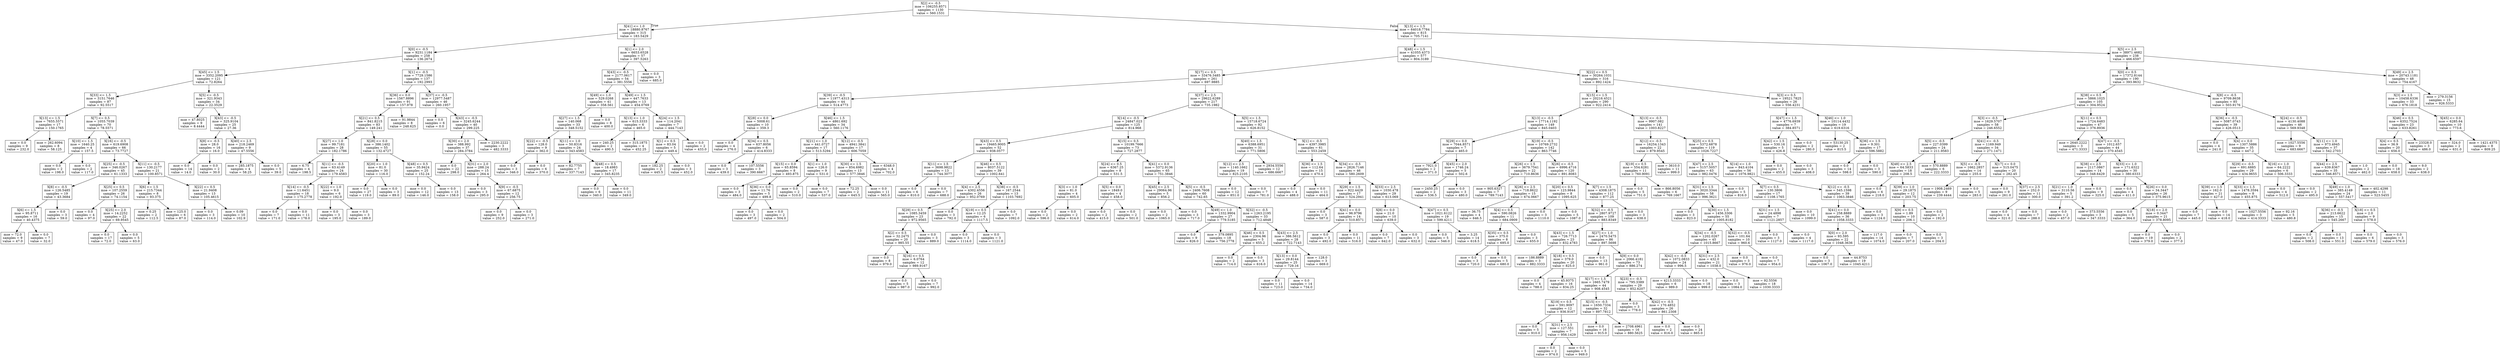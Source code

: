 digraph Tree {
node [shape=box] ;
0 [label="X[2] <= -0.5\nmse = 106255.8571\nsamples = 1130\nvalue = 560.1531"] ;
1 [label="X[41] <= 1.0\nmse = 18880.8767\nsamples = 315\nvalue = 183.5429"] ;
0 -> 1 [labeldistance=2.5, labelangle=45, headlabel="True"] ;
2 [label="X[0] <= -0.5\nmse = 9231.1184\nsamples = 258\nvalue = 136.2674"] ;
1 -> 2 ;
3 [label="X[45] <= 1.5\nmse = 3352.2095\nsamples = 121\nvalue = 72.8264"] ;
2 -> 3 ;
4 [label="X[33] <= 1.5\nmse = 3151.7646\nsamples = 87\nvalue = 92.5517"] ;
3 -> 4 ;
5 [label="X[13] <= 1.5\nmse = 7655.5571\nsamples = 17\nvalue = 150.1765"] ;
4 -> 5 ;
6 [label="mse = 0.0\nsamples = 9\nvalue = 232.0"] ;
5 -> 6 ;
7 [label="mse = 262.6094\nsamples = 8\nvalue = 58.125"] ;
5 -> 7 ;
8 [label="X[7] <= 0.5\nmse = 1055.7039\nsamples = 70\nvalue = 78.5571"] ;
4 -> 8 ;
9 [label="X[10] <= 1.5\nmse = 1640.25\nsamples = 4\nvalue = 157.5"] ;
8 -> 9 ;
10 [label="mse = 0.0\nsamples = 2\nvalue = 198.0"] ;
9 -> 10 ;
11 [label="mse = 0.0\nsamples = 2\nvalue = 117.0"] ;
9 -> 11 ;
12 [label="X[16] <= -0.5\nmse = 619.6908\nsamples = 66\nvalue = 73.7727"] ;
8 -> 12 ;
13 [label="X[25] <= -0.5\nmse = 346.0267\nsamples = 45\nvalue = 61.1333"] ;
12 -> 13 ;
14 [label="X[8] <= -0.5\nmse = 126.5485\nsamples = 19\nvalue = 43.3684"] ;
13 -> 14 ;
15 [label="X[6] <= 1.5\nmse = 95.8711\nsamples = 16\nvalue = 40.4375"] ;
14 -> 15 ;
16 [label="mse = 72.0\nsamples = 9\nvalue = 47.0"] ;
15 -> 16 ;
17 [label="mse = 0.0\nsamples = 7\nvalue = 32.0"] ;
15 -> 17 ;
18 [label="mse = 0.0\nsamples = 3\nvalue = 59.0"] ;
14 -> 18 ;
19 [label="X[25] <= 0.5\nmse = 107.2559\nsamples = 26\nvalue = 74.1154"] ;
13 -> 19 ;
20 [label="mse = 0.0\nsamples = 4\nvalue = 97.0"] ;
19 -> 20 ;
21 [label="X[25] <= 2.0\nmse = 14.2252\nsamples = 22\nvalue = 69.9545"] ;
19 -> 21 ;
22 [label="mse = 0.0\nsamples = 17\nvalue = 72.0"] ;
21 -> 22 ;
23 [label="mse = 0.0\nsamples = 5\nvalue = 63.0"] ;
21 -> 23 ;
24 [label="X[11] <= -0.5\nmse = 130.2177\nsamples = 21\nvalue = 100.8571"] ;
12 -> 24 ;
25 [label="X[6] <= 1.5\nmse = 215.7344\nsamples = 8\nvalue = 93.375"] ;
24 -> 25 ;
26 [label="mse = 0.25\nsamples = 2\nvalue = 112.5"] ;
25 -> 26 ;
27 [label="mse = 125.0\nsamples = 6\nvalue = 87.0"] ;
25 -> 27 ;
28 [label="X[22] <= 0.5\nmse = 21.9408\nsamples = 13\nvalue = 105.4615"] ;
24 -> 28 ;
29 [label="mse = 0.0\nsamples = 3\nvalue = 114.0"] ;
28 -> 29 ;
30 [label="mse = 0.09\nsamples = 10\nvalue = 102.9"] ;
28 -> 30 ;
31 [label="X[5] <= -0.5\nmse = 321.9343\nsamples = 34\nvalue = 22.3529"] ;
3 -> 31 ;
32 [label="mse = 47.8025\nsamples = 9\nvalue = 8.4444"] ;
31 -> 32 ;
33 [label="X[43] <= -0.5\nmse = 325.9104\nsamples = 25\nvalue = 27.36"] ;
31 -> 33 ;
34 [label="X[8] <= -0.5\nmse = 28.0\nsamples = 16\nvalue = 16.0"] ;
33 -> 34 ;
35 [label="mse = 0.0\nsamples = 14\nvalue = 14.0"] ;
34 -> 35 ;
36 [label="mse = 0.0\nsamples = 2\nvalue = 30.0"] ;
34 -> 36 ;
37 [label="X[40] <= 2.5\nmse = 218.2469\nsamples = 9\nvalue = 47.5556"] ;
33 -> 37 ;
38 [label="mse = 285.1875\nsamples = 4\nvalue = 58.25"] ;
37 -> 38 ;
39 [label="mse = 0.0\nsamples = 5\nvalue = 39.0"] ;
37 -> 39 ;
40 [label="X[1] <= -0.5\nmse = 7729.1586\nsamples = 137\nvalue = 192.2993"] ;
2 -> 40 ;
41 [label="X[36] <= 0.0\nmse = 1567.8896\nsamples = 91\nvalue = 157.978"] ;
40 -> 41 ;
42 [label="X[21] <= 0.5\nmse = 841.8215\nsamples = 83\nvalue = 149.241"] ;
41 -> 42 ;
43 [label="X[27] <= 1.0\nmse = 99.7181\nsamples = 28\nvalue = 182.1786"] ;
42 -> 43 ;
44 [label="mse = 6.75\nsamples = 4\nvalue = 198.5"] ;
43 -> 44 ;
45 [label="X[11] <= -0.5\nmse = 63.4149\nsamples = 24\nvalue = 179.4583"] ;
43 -> 45 ;
46 [label="X[14] <= -0.5\nmse = 11.6451\nsamples = 18\nvalue = 175.2778"] ;
45 -> 46 ;
47 [label="mse = 0.0\nsamples = 7\nvalue = 171.0"] ;
46 -> 47 ;
48 [label="mse = 0.0\nsamples = 11\nvalue = 178.0"] ;
46 -> 48 ;
49 [label="X[22] <= 1.0\nmse = 9.0\nsamples = 6\nvalue = 192.0"] ;
45 -> 49 ;
50 [label="mse = 0.0\nsamples = 3\nvalue = 195.0"] ;
49 -> 50 ;
51 [label="mse = 0.0\nsamples = 3\nvalue = 189.0"] ;
49 -> 51 ;
52 [label="X[28] <= 0.0\nmse = 386.1402\nsamples = 55\nvalue = 132.4727"] ;
42 -> 52 ;
53 [label="X[20] <= 1.0\nmse = 81.0\nsamples = 30\nvalue = 116.0"] ;
52 -> 53 ;
54 [label="mse = 0.0\nsamples = 27\nvalue = 119.0"] ;
53 -> 54 ;
55 [label="mse = 0.0\nsamples = 3\nvalue = 89.0"] ;
53 -> 55 ;
56 [label="X[48] <= 0.5\nmse = 35.9424\nsamples = 25\nvalue = 152.24"] ;
52 -> 56 ;
57 [label="mse = 0.0\nsamples = 12\nvalue = 146.0"] ;
56 -> 57 ;
58 [label="mse = 0.0\nsamples = 13\nvalue = 158.0"] ;
56 -> 58 ;
59 [label="mse = 91.9844\nsamples = 8\nvalue = 248.625"] ;
41 -> 59 ;
60 [label="X[37] <= -0.5\nmse = 12977.5487\nsamples = 46\nvalue = 260.1957"] ;
40 -> 60 ;
61 [label="mse = 0.0\nsamples = 6\nvalue = 0.0"] ;
60 -> 61 ;
62 [label="X[43] <= -0.5\nmse = 3245.6244\nsamples = 40\nvalue = 299.225"] ;
60 -> 62 ;
63 [label="X[30] <= 2.0\nmse = 388.992\nsamples = 37\nvalue = 284.3784"] ;
62 -> 63 ;
64 [label="mse = 0.0\nsamples = 22\nvalue = 298.0"] ;
63 -> 64 ;
65 [label="X[31] <= 2.0\nmse = 288.24\nsamples = 15\nvalue = 264.4"] ;
63 -> 65 ;
66 [label="mse = 0.0\nsamples = 3\nvalue = 295.0"] ;
65 -> 66 ;
67 [label="X[9] <= -0.5\nmse = 67.6875\nsamples = 12\nvalue = 256.75"] ;
65 -> 67 ;
68 [label="mse = 0.0\nsamples = 9\nvalue = 252.0"] ;
67 -> 68 ;
69 [label="mse = 0.0\nsamples = 3\nvalue = 271.0"] ;
67 -> 69 ;
70 [label="mse = 2230.2222\nsamples = 3\nvalue = 482.3333"] ;
62 -> 70 ;
71 [label="X[1] <= 2.0\nmse = 6653.6528\nsamples = 57\nvalue = 397.5263"] ;
1 -> 71 ;
72 [label="X[43] <= -0.5\nmse = 2177.0617\nsamples = 54\nvalue = 381.5556"] ;
71 -> 72 ;
73 [label="X[49] <= 1.0\nmse = 529.0268\nsamples = 41\nvalue = 358.561"] ;
72 -> 73 ;
74 [label="X[27] <= 1.5\nmse = 140.068\nsamples = 33\nvalue = 348.5152"] ;
73 -> 74 ;
75 [label="X[22] <= -0.5\nmse = 128.0\nsamples = 9\nvalue = 362.0"] ;
74 -> 75 ;
76 [label="mse = 0.0\nsamples = 3\nvalue = 346.0"] ;
75 -> 76 ;
77 [label="mse = 0.0\nsamples = 6\nvalue = 370.0"] ;
75 -> 77 ;
78 [label="X[11] <= 1.0\nmse = 50.8316\nsamples = 24\nvalue = 343.4583"] ;
74 -> 78 ;
79 [label="mse = 82.7755\nsamples = 7\nvalue = 337.7143"] ;
78 -> 79 ;
80 [label="X[48] <= 0.5\nmse = 18.4983\nsamples = 17\nvalue = 345.8235"] ;
78 -> 80 ;
81 [label="mse = 0.0\nsamples = 6\nvalue = 340.0"] ;
80 -> 81 ;
82 [label="mse = 0.0\nsamples = 11\nvalue = 349.0"] ;
80 -> 82 ;
83 [label="mse = 0.0\nsamples = 8\nvalue = 400.0"] ;
73 -> 83 ;
84 [label="X[49] <= 1.5\nmse = 447.7633\nsamples = 13\nvalue = 454.0769"] ;
72 -> 84 ;
85 [label="X[13] <= 1.0\nmse = 615.3333\nsamples = 6\nvalue = 465.0"] ;
84 -> 85 ;
86 [label="mse = 240.25\nsamples = 2\nvalue = 490.5"] ;
85 -> 86 ;
87 [label="mse = 315.1875\nsamples = 4\nvalue = 452.25"] ;
85 -> 87 ;
88 [label="X[24] <= 1.5\nmse = 114.2041\nsamples = 7\nvalue = 444.7143"] ;
84 -> 88 ;
89 [label="X[1] <= 0.5\nmse = 83.04\nsamples = 5\nvalue = 449.4"] ;
88 -> 89 ;
90 [label="mse = 182.25\nsamples = 2\nvalue = 445.5"] ;
89 -> 90 ;
91 [label="mse = 0.0\nsamples = 3\nvalue = 452.0"] ;
89 -> 91 ;
92 [label="mse = 0.0\nsamples = 2\nvalue = 433.0"] ;
88 -> 92 ;
93 [label="mse = 0.0\nsamples = 3\nvalue = 685.0"] ;
71 -> 93 ;
94 [label="X[13] <= 1.5\nmse = 64018.7784\nsamples = 815\nvalue = 705.7141"] ;
0 -> 94 [labeldistance=2.5, labelangle=-45, headlabel="False"] ;
95 [label="X[48] <= 1.5\nmse = 41055.4373\nsamples = 577\nvalue = 804.3189"] ;
94 -> 95 ;
96 [label="X[17] <= 0.5\nmse = 33476.3485\nsamples = 261\nvalue = 697.9885"] ;
95 -> 96 ;
97 [label="X[39] <= -0.5\nmse = 11977.4313\nsamples = 44\nvalue = 514.4773"] ;
96 -> 97 ;
98 [label="X[28] <= 0.0\nmse = 5008.61\nsamples = 10\nvalue = 359.3"] ;
97 -> 98 ;
99 [label="mse = 0.0\nsamples = 4\nvalue = 276.0"] ;
98 -> 99 ;
100 [label="X[34] <= 0.5\nmse = 637.8056\nsamples = 6\nvalue = 414.8333"] ;
98 -> 100 ;
101 [label="mse = 0.0\nsamples = 3\nvalue = 439.0"] ;
100 -> 101 ;
102 [label="mse = 107.5556\nsamples = 3\nvalue = 390.6667"] ;
100 -> 102 ;
103 [label="X[46] <= 1.5\nmse = 4861.692\nsamples = 34\nvalue = 560.1176"] ;
97 -> 103 ;
104 [label="X[21] <= 1.0\nmse = 441.0727\nsamples = 17\nvalue = 513.5294"] ;
103 -> 104 ;
105 [label="X[15] <= 0.0\nmse = 65.8594\nsamples = 8\nvalue = 493.875"] ;
104 -> 105 ;
106 [label="mse = 0.0\nsamples = 3\nvalue = 484.0"] ;
105 -> 106 ;
107 [label="X[36] <= 0.0\nmse = 11.76\nsamples = 5\nvalue = 499.8"] ;
105 -> 107 ;
108 [label="mse = 0.0\nsamples = 3\nvalue = 497.0"] ;
107 -> 108 ;
109 [label="mse = 0.0\nsamples = 2\nvalue = 504.0"] ;
107 -> 109 ;
110 [label="X[1] <= 1.0\nmse = 126.0\nsamples = 9\nvalue = 531.0"] ;
104 -> 110 ;
111 [label="mse = 0.0\nsamples = 2\nvalue = 510.0"] ;
110 -> 111 ;
112 [label="mse = 0.0\nsamples = 7\nvalue = 537.0"] ;
110 -> 112 ;
113 [label="X[12] <= -0.5\nmse = 4941.3841\nsamples = 17\nvalue = 606.7059"] ;
103 -> 113 ;
114 [label="X[30] <= 1.5\nmse = 854.6982\nsamples = 13\nvalue = 577.3846"] ;
113 -> 114 ;
115 [label="mse = 72.25\nsamples = 2\nvalue = 645.5"] ;
114 -> 115 ;
116 [label="mse = 0.0\nsamples = 11\nvalue = 565.0"] ;
114 -> 116 ;
117 [label="mse = 6348.0\nsamples = 4\nvalue = 702.0"] ;
113 -> 117 ;
118 [label="X[37] <= 2.5\nmse = 29622.6289\nsamples = 217\nvalue = 735.1982"] ;
96 -> 118 ;
119 [label="X[14] <= -0.5\nmse = 24847.023\nsamples = 125\nvalue = 814.968"] ;
118 -> 119 ;
120 [label="X[43] <= 0.5\nmse = 19465.9005\nsamples = 52\nvalue = 938.0577"] ;
119 -> 120 ;
121 [label="X[11] <= 1.5\nmse = 3698.9822\nsamples = 13\nvalue = 744.3077"] ;
120 -> 121 ;
122 [label="mse = 0.0\nsamples = 6\nvalue = 810.0"] ;
121 -> 122 ;
123 [label="mse = 0.0\nsamples = 7\nvalue = 688.0"] ;
121 -> 123 ;
124 [label="X[46] <= 0.5\nmse = 8037.5122\nsamples = 39\nvalue = 1002.641"] ;
120 -> 124 ;
125 [label="X[4] <= 2.5\nmse = 4302.4556\nsamples = 26\nvalue = 952.0769"] ;
124 -> 125 ;
126 [label="X[29] <= 0.5\nmse = 1085.3459\nsamples = 23\nvalue = 972.9565"] ;
125 -> 126 ;
127 [label="X[2] <= 0.5\nmse = 32.2475\nsamples = 20\nvalue = 985.55"] ;
126 -> 127 ;
128 [label="mse = 0.0\nsamples = 8\nvalue = 979.0"] ;
127 -> 128 ;
129 [label="X[16] <= 0.5\nmse = 6.0764\nsamples = 12\nvalue = 989.9167"] ;
127 -> 129 ;
130 [label="mse = 0.0\nsamples = 5\nvalue = 987.0"] ;
129 -> 130 ;
131 [label="mse = 0.0\nsamples = 7\nvalue = 992.0"] ;
129 -> 131 ;
132 [label="mse = 0.0\nsamples = 3\nvalue = 889.0"] ;
126 -> 132 ;
133 [label="mse = 0.0\nsamples = 3\nvalue = 792.0"] ;
125 -> 133 ;
134 [label="X[38] <= -0.5\nmse = 167.2544\nsamples = 13\nvalue = 1103.7692"] ;
124 -> 134 ;
135 [label="X[19] <= 0.5\nmse = 12.25\nsamples = 6\nvalue = 1117.5"] ;
134 -> 135 ;
136 [label="mse = 0.0\nsamples = 3\nvalue = 1114.0"] ;
135 -> 136 ;
137 [label="mse = 0.0\nsamples = 3\nvalue = 1121.0"] ;
135 -> 137 ;
138 [label="mse = 0.0\nsamples = 7\nvalue = 1092.0"] ;
134 -> 138 ;
139 [label="X[15] <= 0.5\nmse = 10199.7666\nsamples = 73\nvalue = 727.2877"] ;
119 -> 139 ;
140 [label="X[24] <= 0.5\nmse = 6367.25\nsamples = 8\nvalue = 531.5"] ;
139 -> 140 ;
141 [label="X[3] <= 1.0\nmse = 81.0\nsamples = 4\nvalue = 605.0"] ;
140 -> 141 ;
142 [label="mse = 0.0\nsamples = 2\nvalue = 596.0"] ;
141 -> 142 ;
143 [label="mse = 0.0\nsamples = 2\nvalue = 614.0"] ;
141 -> 143 ;
144 [label="X[5] <= 0.0\nmse = 1849.0\nsamples = 4\nvalue = 458.0"] ;
140 -> 144 ;
145 [label="mse = 0.0\nsamples = 2\nvalue = 415.0"] ;
144 -> 145 ;
146 [label="mse = 0.0\nsamples = 2\nvalue = 501.0"] ;
144 -> 146 ;
147 [label="X[41] <= 0.0\nmse = 5372.9136\nsamples = 65\nvalue = 751.3846"] ;
139 -> 147 ;
148 [label="X[45] <= 2.5\nmse = 29064.96\nsamples = 5\nvalue = 856.2"] ;
147 -> 148 ;
149 [label="mse = 0.0\nsamples = 2\nvalue = 1065.0"] ;
148 -> 149 ;
150 [label="mse = 0.0\nsamples = 3\nvalue = 717.0"] ;
148 -> 150 ;
151 [label="X[5] <= -0.5\nmse = 2406.7608\nsamples = 60\nvalue = 742.65"] ;
147 -> 151 ;
152 [label="X[49] <= 1.0\nmse = 1332.9904\nsamples = 27\nvalue = 779.5185"] ;
151 -> 152 ;
153 [label="mse = 0.0\nsamples = 9\nvalue = 826.0"] ;
152 -> 153 ;
154 [label="mse = 379.0895\nsamples = 18\nvalue = 756.2778"] ;
152 -> 154 ;
155 [label="X[32] <= -0.5\nmse = 1263.2195\nsamples = 33\nvalue = 712.4848"] ;
151 -> 155 ;
156 [label="X[46] <= 0.5\nmse = 2304.96\nsamples = 5\nvalue = 655.2"] ;
155 -> 156 ;
157 [label="mse = 0.0\nsamples = 2\nvalue = 714.0"] ;
156 -> 157 ;
158 [label="mse = 0.0\nsamples = 3\nvalue = 616.0"] ;
156 -> 158 ;
159 [label="X[43] <= 2.5\nmse = 386.5612\nsamples = 28\nvalue = 722.7143"] ;
155 -> 159 ;
160 [label="X[13] <= 0.0\nmse = 29.8144\nsamples = 25\nvalue = 729.16"] ;
159 -> 160 ;
161 [label="mse = 0.0\nsamples = 11\nvalue = 723.0"] ;
160 -> 161 ;
162 [label="mse = 0.0\nsamples = 14\nvalue = 734.0"] ;
160 -> 162 ;
163 [label="mse = 128.0\nsamples = 3\nvalue = 669.0"] ;
159 -> 163 ;
164 [label="X[5] <= 1.5\nmse = 15718.6724\nsamples = 92\nvalue = 626.8152"] ;
118 -> 164 ;
165 [label="X[40] <= 1.5\nmse = 6388.6951\nsamples = 31\nvalue = 771.5806"] ;
164 -> 165 ;
166 [label="X[12] <= 2.5\nmse = 1140.1662\nsamples = 19\nvalue = 825.2105"] ;
165 -> 166 ;
167 [label="mse = 0.0\nsamples = 12\nvalue = 851.0"] ;
166 -> 167 ;
168 [label="mse = 0.0\nsamples = 7\nvalue = 781.0"] ;
166 -> 168 ;
169 [label="mse = 2934.5556\nsamples = 12\nvalue = 686.6667"] ;
165 -> 169 ;
170 [label="X[1] <= -0.5\nmse = 4397.3985\nsamples = 61\nvalue = 553.2459"] ;
164 -> 170 ;
171 [label="X[36] <= 1.5\nmse = 112.64\nsamples = 15\nvalue = 470.4"] ;
170 -> 171 ;
172 [label="mse = 0.0\nsamples = 4\nvalue = 488.0"] ;
171 -> 172 ;
173 [label="mse = 0.0\nsamples = 11\nvalue = 464.0"] ;
171 -> 173 ;
174 [label="X[34] <= -0.5\nmse = 2826.7146\nsamples = 46\nvalue = 580.2609"] ;
170 -> 174 ;
175 [label="X[29] <= 1.5\nmse = 922.4429\nsamples = 17\nvalue = 524.2941"] ;
174 -> 175 ;
176 [label="mse = 0.0\nsamples = 3\nvalue = 587.0"] ;
175 -> 176 ;
177 [label="X[41] <= 0.0\nmse = 96.9796\nsamples = 14\nvalue = 510.8571"] ;
175 -> 177 ;
178 [label="mse = 0.0\nsamples = 3\nvalue = 492.0"] ;
177 -> 178 ;
179 [label="mse = 0.0\nsamples = 11\nvalue = 516.0"] ;
177 -> 179 ;
180 [label="X[33] <= 2.5\nmse = 1030.478\nsamples = 29\nvalue = 613.069"] ;
174 -> 180 ;
181 [label="X[8] <= 0.0\nmse = 21.0\nsamples = 10\nvalue = 639.0"] ;
180 -> 181 ;
182 [label="mse = 0.0\nsamples = 7\nvalue = 642.0"] ;
181 -> 182 ;
183 [label="mse = 0.0\nsamples = 3\nvalue = 632.0"] ;
181 -> 183 ;
184 [label="X[47] <= 0.5\nmse = 1021.6122\nsamples = 19\nvalue = 599.4211"] ;
180 -> 184 ;
185 [label="mse = 0.0\nsamples = 5\nvalue = 546.0"] ;
184 -> 185 ;
186 [label="mse = 3.25\nsamples = 14\nvalue = 618.5"] ;
184 -> 186 ;
187 [label="X[22] <= 0.5\nmse = 30264.1031\nsamples = 316\nvalue = 892.1424"] ;
95 -> 187 ;
188 [label="X[15] <= 1.5\nmse = 20216.4521\nsamples = 290\nvalue = 922.2414"] ;
187 -> 188 ;
189 [label="X[13] <= -0.5\nmse = 17714.1192\nsamples = 149\nvalue = 845.0403"] ;
188 -> 189 ;
190 [label="X[29] <= 0.0\nmse = 7044.8571\nsamples = 7\nvalue = 465.0"] ;
189 -> 190 ;
191 [label="mse = 7921.0\nsamples = 2\nvalue = 371.0"] ;
190 -> 191 ;
192 [label="X[45] <= 2.0\nmse = 1746.24\nsamples = 5\nvalue = 502.6"] ;
190 -> 192 ;
193 [label="mse = 2450.25\nsamples = 2\nvalue = 536.5"] ;
192 -> 193 ;
194 [label="mse = 0.0\nsamples = 3\nvalue = 480.0"] ;
192 -> 194 ;
195 [label="X[19] <= -0.5\nmse = 10769.2732\nsamples = 142\nvalue = 863.7746"] ;
189 -> 195 ;
196 [label="X[26] <= 1.5\nmse = 3679.7541\nsamples = 22\nvalue = 710.8636"] ;
195 -> 196 ;
197 [label="mse = 905.6327\nsamples = 7\nvalue = 789.7143"] ;
196 -> 197 ;
198 [label="X[26] <= 2.5\nmse = 718.8622\nsamples = 15\nvalue = 674.0667"] ;
196 -> 198 ;
199 [label="mse = 36.75\nsamples = 4\nvalue = 646.5"] ;
198 -> 199 ;
200 [label="X[4] <= 0.5\nmse = 590.0826\nsamples = 11\nvalue = 684.0909"] ;
198 -> 200 ;
201 [label="X[35] <= 0.5\nmse = 375.0\nsamples = 8\nvalue = 695.0"] ;
200 -> 201 ;
202 [label="mse = 0.0\nsamples = 3\nvalue = 720.0"] ;
201 -> 202 ;
203 [label="mse = 0.0\nsamples = 5\nvalue = 680.0"] ;
201 -> 203 ;
204 [label="mse = 0.0\nsamples = 3\nvalue = 655.0"] ;
200 -> 204 ;
205 [label="X[26] <= -0.5\nmse = 6996.4716\nsamples = 120\nvalue = 891.8083"] ;
195 -> 205 ;
206 [label="X[20] <= 0.5\nmse = 123.9844\nsamples = 8\nvalue = 1095.625"] ;
205 -> 206 ;
207 [label="mse = 0.0\nsamples = 3\nvalue = 1110.0"] ;
206 -> 207 ;
208 [label="mse = 0.0\nsamples = 5\nvalue = 1087.0"] ;
206 -> 208 ;
209 [label="X[7] <= 1.5\nmse = 4308.1875\nsamples = 112\nvalue = 877.25"] ;
205 -> 209 ;
210 [label="X[32] <= -0.5\nmse = 2807.9727\nsamples = 109\nvalue = 883.8349"] ;
209 -> 210 ;
211 [label="X[43] <= 1.5\nmse = 726.7713\nsamples = 23\nvalue = 832.4783"] ;
210 -> 211 ;
212 [label="mse = 186.8889\nsamples = 3\nvalue = 882.3333"] ;
211 -> 212 ;
213 [label="X[18] <= 0.5\nmse = 379.0\nsamples = 20\nvalue = 825.0"] ;
211 -> 213 ;
214 [label="mse = 0.0\nsamples = 4\nvalue = 788.0"] ;
213 -> 214 ;
215 [label="mse = 45.9375\nsamples = 16\nvalue = 834.25"] ;
213 -> 215 ;
216 [label="X[27] <= 1.0\nmse = 2470.5475\nsamples = 86\nvalue = 897.5698"] ;
210 -> 216 ;
217 [label="mse = 0.0\nsamples = 13\nvalue = 961.0"] ;
216 -> 217 ;
218 [label="X[9] <= 0.0\nmse = 2066.4181\nsamples = 73\nvalue = 886.274"] ;
216 -> 218 ;
219 [label="X[17] <= 1.5\nmse = 1665.7479\nsamples = 44\nvalue = 908.4545"] ;
218 -> 219 ;
220 [label="X[19] <= 0.5\nmse = 591.9097\nsamples = 12\nvalue = 936.9167"] ;
219 -> 220 ;
221 [label="mse = 0.0\nsamples = 5\nvalue = 910.0"] ;
220 -> 221 ;
222 [label="X[31] <= 2.5\nmse = 127.551\nsamples = 7\nvalue = 956.1429"] ;
220 -> 222 ;
223 [label="mse = 0.0\nsamples = 2\nvalue = 974.0"] ;
222 -> 223 ;
224 [label="mse = 0.0\nsamples = 5\nvalue = 949.0"] ;
222 -> 224 ;
225 [label="X[15] <= -0.5\nmse = 1650.7334\nsamples = 32\nvalue = 897.7812"] ;
219 -> 225 ;
226 [label="mse = 0.0\nsamples = 16\nvalue = 915.0"] ;
225 -> 226 ;
227 [label="mse = 2708.4961\nsamples = 16\nvalue = 880.5625"] ;
225 -> 227 ;
228 [label="X[23] <= -0.5\nmse = 795.3389\nsamples = 29\nvalue = 852.6207"] ;
218 -> 228 ;
229 [label="mse = 0.0\nsamples = 3\nvalue = 778.0"] ;
228 -> 229 ;
230 [label="X[42] <= -0.5\nmse = 170.4852\nsamples = 26\nvalue = 861.2308"] ;
228 -> 230 ;
231 [label="mse = 0.0\nsamples = 2\nvalue = 816.0"] ;
230 -> 231 ;
232 [label="mse = 0.0\nsamples = 24\nvalue = 865.0"] ;
230 -> 232 ;
233 [label="mse = 0.0\nsamples = 3\nvalue = 638.0"] ;
209 -> 233 ;
234 [label="X[13] <= -0.5\nmse = 9907.082\nsamples = 141\nvalue = 1003.8227"] ;
188 -> 234 ;
235 [label="X[12] <= -0.5\nmse = 16254.1343\nsamples = 22\nvalue = 879.9545"] ;
234 -> 235 ;
236 [label="X[19] <= 0.5\nmse = 554.6281\nsamples = 11\nvalue = 760.9091"] ;
235 -> 236 ;
237 [label="mse = 0.0\nsamples = 5\nvalue = 751.0"] ;
236 -> 237 ;
238 [label="mse = 866.8056\nsamples = 6\nvalue = 769.1667"] ;
236 -> 238 ;
239 [label="mse = 3610.0\nsamples = 11\nvalue = 999.0"] ;
235 -> 239 ;
240 [label="X[25] <= 0.5\nmse = 5372.6878\nsamples = 119\nvalue = 1026.7227"] ;
234 -> 240 ;
241 [label="X[47] <= 2.5\nmse = 5157.5057\nsamples = 63\nvalue = 982.0476"] ;
240 -> 241 ;
242 [label="X[31] <= 1.5\nmse = 3020.3344\nsamples = 58\nvalue = 996.3621"] ;
241 -> 242 ;
243 [label="mse = 0.0\nsamples = 3\nvalue = 823.0"] ;
242 -> 243 ;
244 [label="X[30] <= 1.5\nmse = 1456.3306\nsamples = 55\nvalue = 1005.8182"] ;
242 -> 244 ;
245 [label="X[34] <= -0.5\nmse = 1202.0267\nsamples = 45\nvalue = 1015.8667"] ;
244 -> 245 ;
246 [label="X[42] <= -0.5\nmse = 1072.0833\nsamples = 24\nvalue = 996.5"] ;
245 -> 246 ;
247 [label="mse = 4213.3333\nsamples = 6\nvalue = 989.0"] ;
246 -> 247 ;
248 [label="mse = 0.0\nsamples = 18\nvalue = 999.0"] ;
246 -> 248 ;
249 [label="X[31] <= 2.5\nmse = 432.0\nsamples = 21\nvalue = 1038.0"] ;
245 -> 249 ;
250 [label="mse = 0.0\nsamples = 3\nvalue = 1084.0"] ;
249 -> 250 ;
251 [label="mse = 92.5556\nsamples = 18\nvalue = 1030.3333"] ;
249 -> 251 ;
252 [label="X[32] <= -0.5\nmse = 101.64\nsamples = 10\nvalue = 960.6"] ;
244 -> 252 ;
253 [label="mse = 0.0\nsamples = 3\nvalue = 976.0"] ;
252 -> 253 ;
254 [label="mse = 0.0\nsamples = 7\nvalue = 954.0"] ;
252 -> 254 ;
255 [label="mse = 0.0\nsamples = 5\nvalue = 816.0"] ;
241 -> 255 ;
256 [label="X[14] <= 1.0\nmse = 843.4104\nsamples = 56\nvalue = 1076.9821"] ;
240 -> 256 ;
257 [label="X[7] <= 0.5\nmse = 130.3806\nsamples = 17\nvalue = 1108.1765"] ;
256 -> 257 ;
258 [label="X[31] <= 1.5\nmse = 24.4898\nsamples = 7\nvalue = 1121.2857"] ;
257 -> 258 ;
259 [label="mse = 0.0\nsamples = 3\nvalue = 1127.0"] ;
258 -> 259 ;
260 [label="mse = 0.0\nsamples = 4\nvalue = 1117.0"] ;
258 -> 260 ;
261 [label="mse = 0.0\nsamples = 10\nvalue = 1099.0"] ;
257 -> 261 ;
262 [label="X[12] <= -0.5\nmse = 545.1598\nsamples = 39\nvalue = 1063.3846"] ;
256 -> 262 ;
263 [label="X[41] <= 0.0\nmse = 258.8889\nsamples = 36\nvalue = 1058.3333"] ;
262 -> 263 ;
264 [label="X[0] <= 2.0\nmse = 93.595\nsamples = 22\nvalue = 1048.3636"] ;
263 -> 264 ;
265 [label="mse = 0.0\nsamples = 3\nvalue = 1067.0"] ;
264 -> 265 ;
266 [label="mse = 44.8753\nsamples = 19\nvalue = 1045.4211"] ;
264 -> 266 ;
267 [label="mse = 117.0\nsamples = 14\nvalue = 1074.0"] ;
263 -> 267 ;
268 [label="mse = 0.0\nsamples = 3\nvalue = 1124.0"] ;
262 -> 268 ;
269 [label="X[3] <= 0.5\nmse = 19521.7825\nsamples = 26\nvalue = 556.4231"] ;
187 -> 269 ;
270 [label="X[47] <= 1.5\nmse = 4776.6939\nsamples = 7\nvalue = 384.8571"] ;
269 -> 270 ;
271 [label="X[42] <= 1.5\nmse = 530.16\nsamples = 5\nvalue = 426.8"] ;
270 -> 271 ;
272 [label="mse = 0.0\nsamples = 2\nvalue = 455.0"] ;
271 -> 272 ;
273 [label="mse = 0.0\nsamples = 3\nvalue = 408.0"] ;
271 -> 273 ;
274 [label="mse = 0.0\nsamples = 2\nvalue = 280.0"] ;
270 -> 274 ;
275 [label="X[46] <= 1.0\nmse = 10114.4432\nsamples = 19\nvalue = 619.6316"] ;
269 -> 275 ;
276 [label="mse = 53130.25\nsamples = 2\nvalue = 815.5"] ;
275 -> 276 ;
277 [label="X[36] <= 1.5\nmse = 9.301\nsamples = 17\nvalue = 596.5882"] ;
275 -> 277 ;
278 [label="mse = 0.0\nsamples = 14\nvalue = 598.0"] ;
277 -> 278 ;
279 [label="mse = 0.0\nsamples = 3\nvalue = 590.0"] ;
277 -> 279 ;
280 [label="X[5] <= 2.5\nmse = 38971.4682\nsamples = 238\nvalue = 466.6597"] ;
94 -> 280 ;
281 [label="X[0] <= 0.5\nmse = 17372.8144\nsamples = 190\nvalue = 393.9632"] ;
280 -> 281 ;
282 [label="X[38] <= 0.5\nmse = 5866.1025\nsamples = 105\nvalue = 304.9524"] ;
281 -> 282 ;
283 [label="X[3] <= -0.5\nmse = 1629.5707\nsamples = 58\nvalue = 246.6552"] ;
282 -> 283 ;
284 [label="X[5] <= -0.5\nmse = 227.0399\nsamples = 24\nvalue = 211.9583"] ;
283 -> 284 ;
285 [label="X[48] <= 2.5\nmse = 64.5833\nsamples = 18\nvalue = 208.5"] ;
284 -> 285 ;
286 [label="mse = 0.0\nsamples = 6\nvalue = 218.0"] ;
285 -> 286 ;
287 [label="X[39] <= 1.0\nmse = 29.1875\nsamples = 12\nvalue = 203.75"] ;
285 -> 287 ;
288 [label="X[9] <= 0.5\nmse = 1.89\nsamples = 10\nvalue = 206.1"] ;
287 -> 288 ;
289 [label="mse = 0.0\nsamples = 7\nvalue = 207.0"] ;
288 -> 289 ;
290 [label="mse = 0.0\nsamples = 3\nvalue = 204.0"] ;
288 -> 290 ;
291 [label="mse = 0.0\nsamples = 2\nvalue = 192.0"] ;
287 -> 291 ;
292 [label="mse = 570.8889\nsamples = 6\nvalue = 222.3333"] ;
284 -> 292 ;
293 [label="X[41] <= -0.5\nmse = 1169.949\nsamples = 34\nvalue = 271.1471"] ;
283 -> 293 ;
294 [label="X[5] <= -0.5\nmse = 1662.2857\nsamples = 14\nvalue = 255.0"] ;
293 -> 294 ;
295 [label="mse = 1908.2469\nsamples = 9\nvalue = 239.4444"] ;
294 -> 295 ;
296 [label="mse = 0.0\nsamples = 5\nvalue = 283.0"] ;
294 -> 296 ;
297 [label="X[17] <= 0.0\nmse = 515.0475\nsamples = 20\nvalue = 282.45"] ;
293 -> 297 ;
298 [label="mse = 0.0\nsamples = 9\nvalue = 261.0"] ;
297 -> 298 ;
299 [label="X[37] <= 2.5\nmse = 252.0\nsamples = 11\nvalue = 300.0"] ;
297 -> 299 ;
300 [label="mse = 0.0\nsamples = 4\nvalue = 321.0"] ;
299 -> 300 ;
301 [label="mse = 0.0\nsamples = 7\nvalue = 288.0"] ;
299 -> 301 ;
302 [label="X[11] <= 0.5\nmse = 1724.6483\nsamples = 47\nvalue = 376.8936"] ;
282 -> 302 ;
303 [label="mse = 2640.2222\nsamples = 3\nvalue = 471.3333"] ;
302 -> 303 ;
304 [label="X[47] <= -0.5\nmse = 1012.657\nsamples = 44\nvalue = 370.4545"] ;
302 -> 304 ;
305 [label="X[38] <= 2.5\nmse = 2117.0867\nsamples = 14\nvalue = 348.6429"] ;
304 -> 305 ;
306 [label="X[21] <= 1.0\nmse = 3110.56\nsamples = 5\nvalue = 391.2"] ;
305 -> 306 ;
307 [label="mse = 0.0\nsamples = 2\nvalue = 457.0"] ;
306 -> 307 ;
308 [label="mse = 373.5556\nsamples = 3\nvalue = 347.3333"] ;
306 -> 308 ;
309 [label="mse = 0.0\nsamples = 9\nvalue = 325.0"] ;
305 -> 309 ;
310 [label="X[33] <= 1.0\nmse = 171.6322\nsamples = 30\nvalue = 380.6333"] ;
304 -> 310 ;
311 [label="mse = 0.0\nsamples = 4\nvalue = 411.0"] ;
310 -> 311 ;
312 [label="X[26] <= 0.0\nmse = 34.3447\nsamples = 26\nvalue = 375.9615"] ;
310 -> 312 ;
313 [label="mse = 0.0\nsamples = 5\nvalue = 364.0"] ;
312 -> 313 ;
314 [label="X[18] <= 2.0\nmse = 0.3447\nsamples = 21\nvalue = 378.8095"] ;
312 -> 314 ;
315 [label="mse = 0.0\nsamples = 19\nvalue = 379.0"] ;
314 -> 315 ;
316 [label="mse = 0.0\nsamples = 2\nvalue = 377.0"] ;
314 -> 316 ;
317 [label="X[8] <= -0.5\nmse = 9709.8638\nsamples = 85\nvalue = 503.9176"] ;
281 -> 317 ;
318 [label="X[36] <= -0.5\nmse = 5087.0743\nsamples = 39\nvalue = 426.0513"] ;
317 -> 318 ;
319 [label="mse = 0.0\nsamples = 4\nvalue = 241.0"] ;
318 -> 319 ;
320 [label="X[4] <= 0.0\nmse = 1307.5886\nsamples = 35\nvalue = 447.2"] ;
318 -> 320 ;
321 [label="X[29] <= -0.5\nmse = 691.6885\nsamples = 29\nvalue = 434.9655"] ;
320 -> 321 ;
322 [label="X[39] <= 1.5\nmse = 162.0\nsamples = 21\nvalue = 427.0"] ;
321 -> 322 ;
323 [label="mse = 0.0\nsamples = 7\nvalue = 445.0"] ;
322 -> 323 ;
324 [label="mse = 0.0\nsamples = 14\nvalue = 418.0"] ;
322 -> 324 ;
325 [label="X[33] <= 1.5\nmse = 1478.3594\nsamples = 8\nvalue = 455.875"] ;
321 -> 325 ;
326 [label="mse = 1027.5556\nsamples = 3\nvalue = 414.3333"] ;
325 -> 326 ;
327 [label="mse = 92.16\nsamples = 5\nvalue = 480.8"] ;
325 -> 327 ;
328 [label="X[16] <= 1.0\nmse = 64.2222\nsamples = 6\nvalue = 506.3333"] ;
320 -> 328 ;
329 [label="mse = 0.0\nsamples = 4\nvalue = 512.0"] ;
328 -> 329 ;
330 [label="mse = 0.0\nsamples = 2\nvalue = 495.0"] ;
328 -> 330 ;
331 [label="X[24] <= -0.5\nmse = 4130.4088\nsamples = 46\nvalue = 569.9348"] ;
317 -> 331 ;
332 [label="mse = 1027.5556\nsamples = 9\nvalue = 683.6667"] ;
331 -> 332 ;
333 [label="X[11] <= 1.0\nmse = 973.4945\nsamples = 37\nvalue = 542.2703"] ;
331 -> 333 ;
334 [label="X[44] <= 2.5\nmse = 639.8367\nsamples = 35\nvalue = 546.8571"] ;
333 -> 334 ;
335 [label="X[49] <= 1.0\nmse = 385.4149\nsamples = 24\nvalue = 557.5417"] ;
334 -> 335 ;
336 [label="X[36] <= -0.5\nmse = 213.6622\nsamples = 15\nvalue = 545.2667"] ;
335 -> 336 ;
337 [label="mse = 0.0\nsamples = 2\nvalue = 508.0"] ;
336 -> 337 ;
338 [label="mse = 0.0\nsamples = 13\nvalue = 551.0"] ;
336 -> 338 ;
339 [label="X[18] <= 0.5\nmse = 2.0\nsamples = 9\nvalue = 578.0"] ;
335 -> 339 ;
340 [label="mse = 0.0\nsamples = 6\nvalue = 579.0"] ;
339 -> 340 ;
341 [label="mse = 0.0\nsamples = 3\nvalue = 576.0"] ;
339 -> 341 ;
342 [label="mse = 402.4298\nsamples = 11\nvalue = 523.5455"] ;
334 -> 342 ;
343 [label="mse = 1.0\nsamples = 2\nvalue = 462.0"] ;
333 -> 343 ;
344 [label="X[49] <= 2.5\nmse = 20743.1181\nsamples = 48\nvalue = 754.4167"] ;
280 -> 344 ;
345 [label="X[3] <= 1.5\nmse = 10458.6336\nsamples = 33\nvalue = 676.1818"] ;
344 -> 345 ;
346 [label="X[46] <= 0.5\nmse = 6352.7524\nsamples = 23\nvalue = 633.8261"] ;
345 -> 346 ;
347 [label="X[4] <= 0.5\nmse = 36.9\nsamples = 20\nvalue = 656.0"] ;
346 -> 347 ;
348 [label="mse = 0.0\nsamples = 18\nvalue = 658.0"] ;
347 -> 348 ;
349 [label="mse = 9.0\nsamples = 2\nvalue = 638.0"] ;
347 -> 349 ;
350 [label="mse = 23328.0\nsamples = 3\nvalue = 486.0"] ;
346 -> 350 ;
351 [label="X[45] <= 0.0\nmse = 6285.64\nsamples = 10\nvalue = 773.6"] ;
345 -> 351 ;
352 [label="mse = 324.0\nsamples = 2\nvalue = 631.0"] ;
351 -> 352 ;
353 [label="mse = 1421.4375\nsamples = 8\nvalue = 809.25"] ;
351 -> 353 ;
354 [label="mse = 279.3156\nsamples = 15\nvalue = 926.5333"] ;
344 -> 354 ;
}